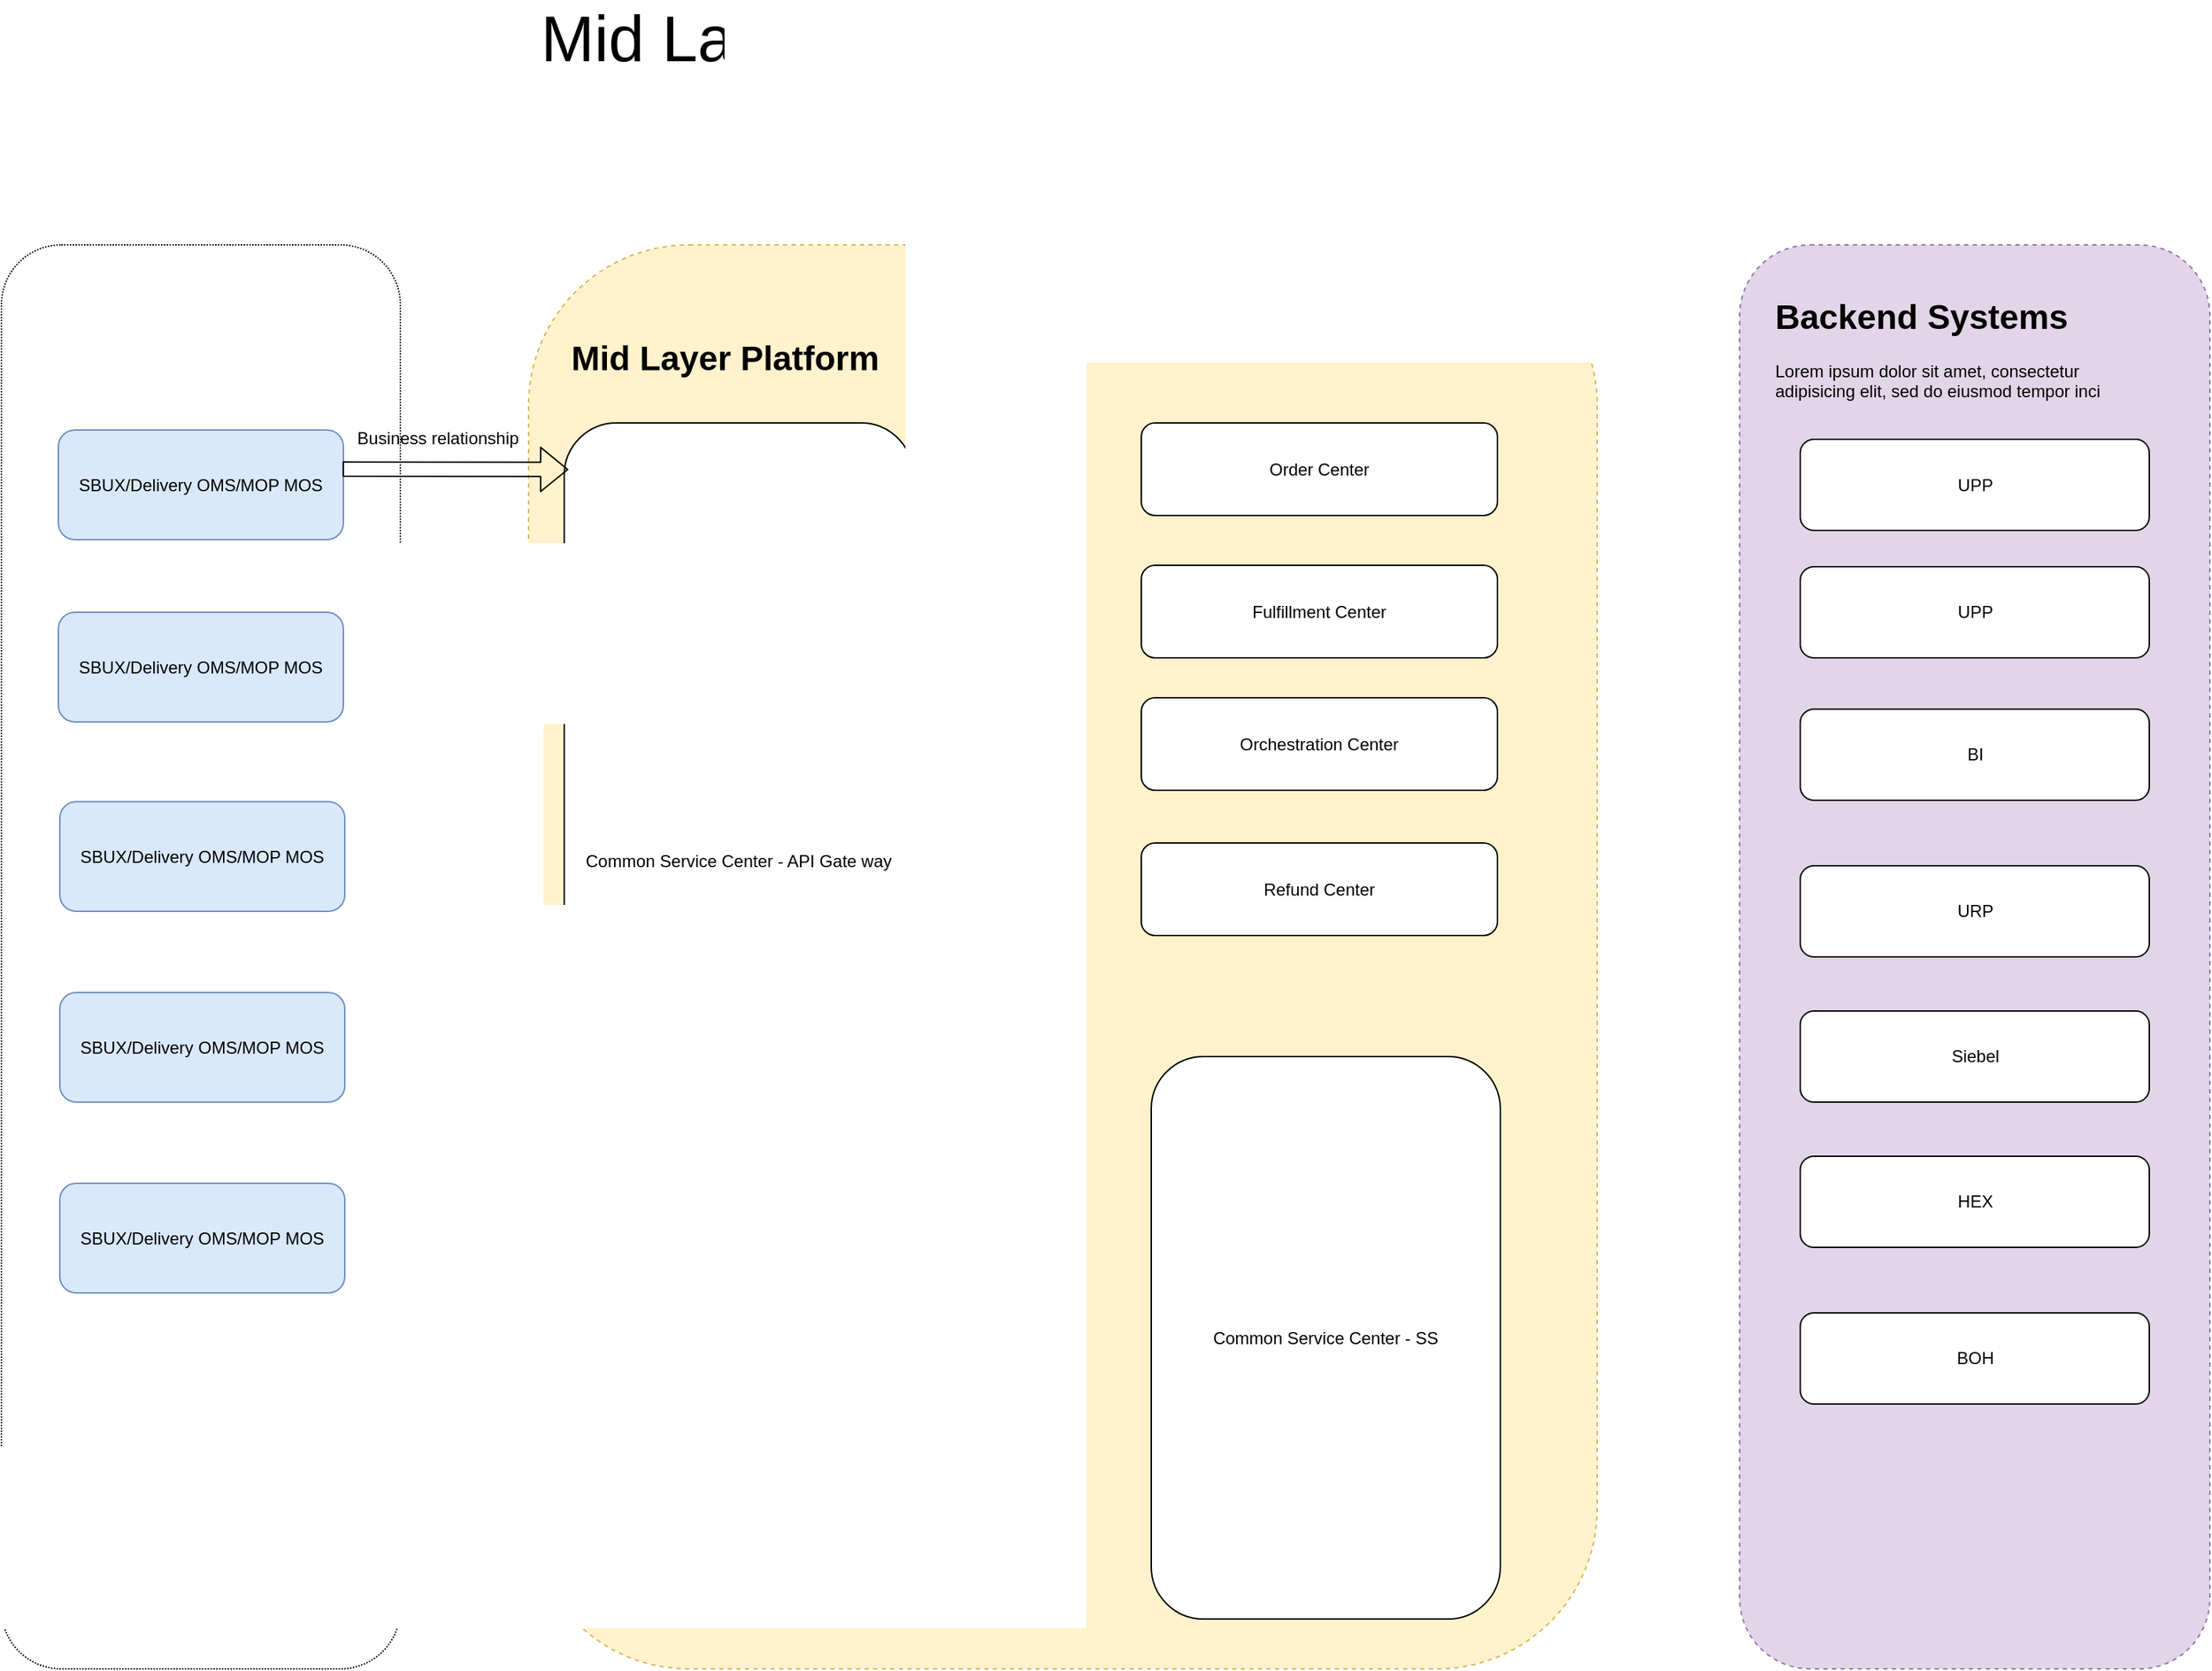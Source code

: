 <mxfile type="github" version="12.1.9" pages="1">
  <diagram id="ndU5bFHhsBsMHuEpMbfa" name="Page-1">
    <mxGraphModel grid="1" dx="1554" dy="849" gridSize="10" guides="1" tooltips="1" connect="1" arrows="1" fold="1" page="1" pageScale="1" pageWidth="827" pageHeight="1169" math="0" shadow="0">
      <root>
        <mxCell id="0"/>
        <mxCell id="1" parent="0"/>
        <mxCell id="EUVz_Q0twUGAYVsJMNnv-37" value="" parent="1" style="rounded=1;whiteSpace=wrap;html=1;dashed=1;dashPattern=1 1;" vertex="1">
          <mxGeometry as="geometry" x="20" y="260" width="280" height="1000"/>
        </mxCell>
        <mxCell id="EUVz_Q0twUGAYVsJMNnv-33" value="SBUX/Delivery OMS/MOP MOS" parent="1" style="rounded=1;whiteSpace=wrap;html=1;fillColor=#dae8fc;strokeColor=#6c8ebf;" vertex="1">
          <mxGeometry as="geometry" x="60" y="518" width="200" height="77"/>
        </mxCell>
        <mxCell id="EUVz_Q0twUGAYVsJMNnv-1" value="SBUX/Delivery OMS/MOP MOS" parent="1" style="rounded=1;whiteSpace=wrap;html=1;fillColor=#dae8fc;strokeColor=#6c8ebf;" vertex="1">
          <mxGeometry as="geometry" x="60" y="390" width="200" height="77"/>
        </mxCell>
        <mxCell id="EUVz_Q0twUGAYVsJMNnv-2" value="" parent="1" style="rounded=1;whiteSpace=wrap;html=1;dashed=1;fillColor=#fff2cc;strokeColor=#d6b656;" vertex="1">
          <mxGeometry as="geometry" x="390" y="260" width="750" height="1000"/>
        </mxCell>
        <mxCell id="EUVz_Q0twUGAYVsJMNnv-3" value="&lt;h1&gt;Mid Layer Platform&lt;/h1&gt;&lt;p&gt;&lt;br&gt;&lt;/p&gt;" parent="1" style="text;html=1;strokeColor=none;fillColor=none;spacing=5;spacingTop=-20;whiteSpace=wrap;overflow=hidden;rounded=0;dashed=1;" vertex="1">
          <mxGeometry as="geometry" x="415" y="320" width="250" height="39"/>
        </mxCell>
        <mxCell id="EUVz_Q0twUGAYVsJMNnv-4" value="Common Service Center - API Gate way" parent="1" style="rounded=1;whiteSpace=wrap;html=1;" vertex="1">
          <mxGeometry as="geometry" x="415" y="385" width="245" height="615"/>
        </mxCell>
        <mxCell id="EUVz_Q0twUGAYVsJMNnv-6" value="Order Center " parent="1" style="rounded=1;whiteSpace=wrap;html=1;" vertex="1">
          <mxGeometry as="geometry" x="820" y="385" width="250" height="65"/>
        </mxCell>
        <mxCell id="EUVz_Q0twUGAYVsJMNnv-7" value="" parent="1" style="rounded=1;whiteSpace=wrap;html=1;dashed=1;fillColor=#e1d5e7;strokeColor=#9673a6;" vertex="1">
          <mxGeometry as="geometry" x="1240" y="260" width="330" height="1000"/>
        </mxCell>
        <mxCell id="EUVz_Q0twUGAYVsJMNnv-8" value="&lt;h1&gt;Backend Systems&lt;/h1&gt;&lt;p&gt;Lorem ipsum dolor sit amet, consectetur adipisicing elit, sed do eiusmod tempor inci&lt;/p&gt;" parent="1" style="text;html=1;strokeColor=none;fillColor=none;spacing=5;spacingTop=-20;whiteSpace=wrap;overflow=hidden;rounded=0;dashed=1;" vertex="1">
          <mxGeometry as="geometry" x="1260" y="291" width="250" height="120"/>
        </mxCell>
        <mxCell id="EUVz_Q0twUGAYVsJMNnv-10" value="Mid Layer Platform Order Business Flow Arch." parent="1" style="text;html=1;strokeColor=none;fillColor=none;align=center;verticalAlign=middle;whiteSpace=wrap;rounded=0;fontSize=45;" vertex="1">
          <mxGeometry as="geometry" x="270" y="90" width="1180" height="50"/>
        </mxCell>
        <mxCell id="EUVz_Q0twUGAYVsJMNnv-11" value="" parent="1" style="shape=flexArrow;endArrow=classic;html=1;fontSize=45;exitX=0.997;exitY=0.629;exitDx=0;exitDy=0;exitPerimeter=0;entryX=0.012;entryY=0.136;entryDx=0;entryDy=0;entryPerimeter=0;" edge="1">
          <mxGeometry as="geometry" width="50" height="50" relative="1">
            <mxPoint as="sourcePoint" x="259.4" y="417.433"/>
            <mxPoint as="targetPoint" x="417.94" y="417.72"/>
          </mxGeometry>
        </mxCell>
        <mxCell id="EUVz_Q0twUGAYVsJMNnv-15" value="Business relationship" parent="1" style="text;strokeColor=none;fillColor=none;html=1;fontSize=12;fontStyle=0;verticalAlign=middle;align=center;" vertex="1">
          <mxGeometry as="geometry" x="261" y="381" width="130" height="30"/>
        </mxCell>
        <mxCell id="EUVz_Q0twUGAYVsJMNnv-21" value="Common Service Center - SS" parent="1" style="rounded=1;whiteSpace=wrap;html=1;" vertex="1">
          <mxGeometry as="geometry" x="827" y="830" width="245" height="395"/>
        </mxCell>
        <mxCell id="EUVz_Q0twUGAYVsJMNnv-22" value="Fulfillment Center " parent="1" style="rounded=1;whiteSpace=wrap;html=1;" vertex="1">
          <mxGeometry as="geometry" x="820" y="485" width="250" height="65"/>
        </mxCell>
        <mxCell id="EUVz_Q0twUGAYVsJMNnv-23" value="Orchestration Center " parent="1" style="rounded=1;whiteSpace=wrap;html=1;" vertex="1">
          <mxGeometry as="geometry" x="820" y="578" width="250" height="65"/>
        </mxCell>
        <mxCell id="EUVz_Q0twUGAYVsJMNnv-24" value="Refund Center " parent="1" style="rounded=1;whiteSpace=wrap;html=1;" vertex="1">
          <mxGeometry as="geometry" x="820" y="680" width="250" height="65"/>
        </mxCell>
        <mxCell id="EUVz_Q0twUGAYVsJMNnv-25" value="UPP" parent="1" style="rounded=1;whiteSpace=wrap;html=1;" vertex="1">
          <mxGeometry as="geometry" x="1282.5" y="486" width="245" height="64"/>
        </mxCell>
        <mxCell id="EUVz_Q0twUGAYVsJMNnv-27" value="BI" parent="1" style="rounded=1;whiteSpace=wrap;html=1;" vertex="1">
          <mxGeometry as="geometry" x="1282.5" y="586" width="245" height="64"/>
        </mxCell>
        <mxCell id="EUVz_Q0twUGAYVsJMNnv-28" value="URP" parent="1" style="rounded=1;whiteSpace=wrap;html=1;" vertex="1">
          <mxGeometry as="geometry" x="1282.5" y="696" width="245" height="64"/>
        </mxCell>
        <mxCell id="EUVz_Q0twUGAYVsJMNnv-29" value="Siebel" parent="1" style="rounded=1;whiteSpace=wrap;html=1;" vertex="1">
          <mxGeometry as="geometry" x="1282.5" y="798" width="245" height="64"/>
        </mxCell>
        <mxCell id="EUVz_Q0twUGAYVsJMNnv-30" value="HEX" parent="1" style="rounded=1;whiteSpace=wrap;html=1;" vertex="1">
          <mxGeometry as="geometry" x="1282.5" y="900" width="245" height="64"/>
        </mxCell>
        <mxCell id="EUVz_Q0twUGAYVsJMNnv-31" value="UPP" parent="1" style="rounded=1;whiteSpace=wrap;html=1;" vertex="1">
          <mxGeometry as="geometry" x="1282.5" y="396.5" width="245" height="64"/>
        </mxCell>
        <mxCell id="EUVz_Q0twUGAYVsJMNnv-32" value="BOH" parent="1" style="rounded=1;whiteSpace=wrap;html=1;" vertex="1">
          <mxGeometry as="geometry" x="1282.5" y="1010" width="245" height="64"/>
        </mxCell>
        <mxCell id="EUVz_Q0twUGAYVsJMNnv-34" value="SBUX/Delivery OMS/MOP MOS" parent="1" style="rounded=1;whiteSpace=wrap;html=1;fillColor=#dae8fc;strokeColor=#6c8ebf;" vertex="1">
          <mxGeometry as="geometry" x="61" y="651" width="200" height="77"/>
        </mxCell>
        <mxCell id="EUVz_Q0twUGAYVsJMNnv-35" value="SBUX/Delivery OMS/MOP MOS" parent="1" style="rounded=1;whiteSpace=wrap;html=1;fillColor=#dae8fc;strokeColor=#6c8ebf;" vertex="1">
          <mxGeometry as="geometry" x="61" y="785" width="200" height="77"/>
        </mxCell>
        <mxCell id="EUVz_Q0twUGAYVsJMNnv-36" value="SBUX/Delivery OMS/MOP MOS" parent="1" style="rounded=1;whiteSpace=wrap;html=1;fillColor=#dae8fc;strokeColor=#6c8ebf;" vertex="1">
          <mxGeometry as="geometry" x="61" y="919" width="200" height="77"/>
        </mxCell>
      </root>
    </mxGraphModel>
  </diagram>
</mxfile>
